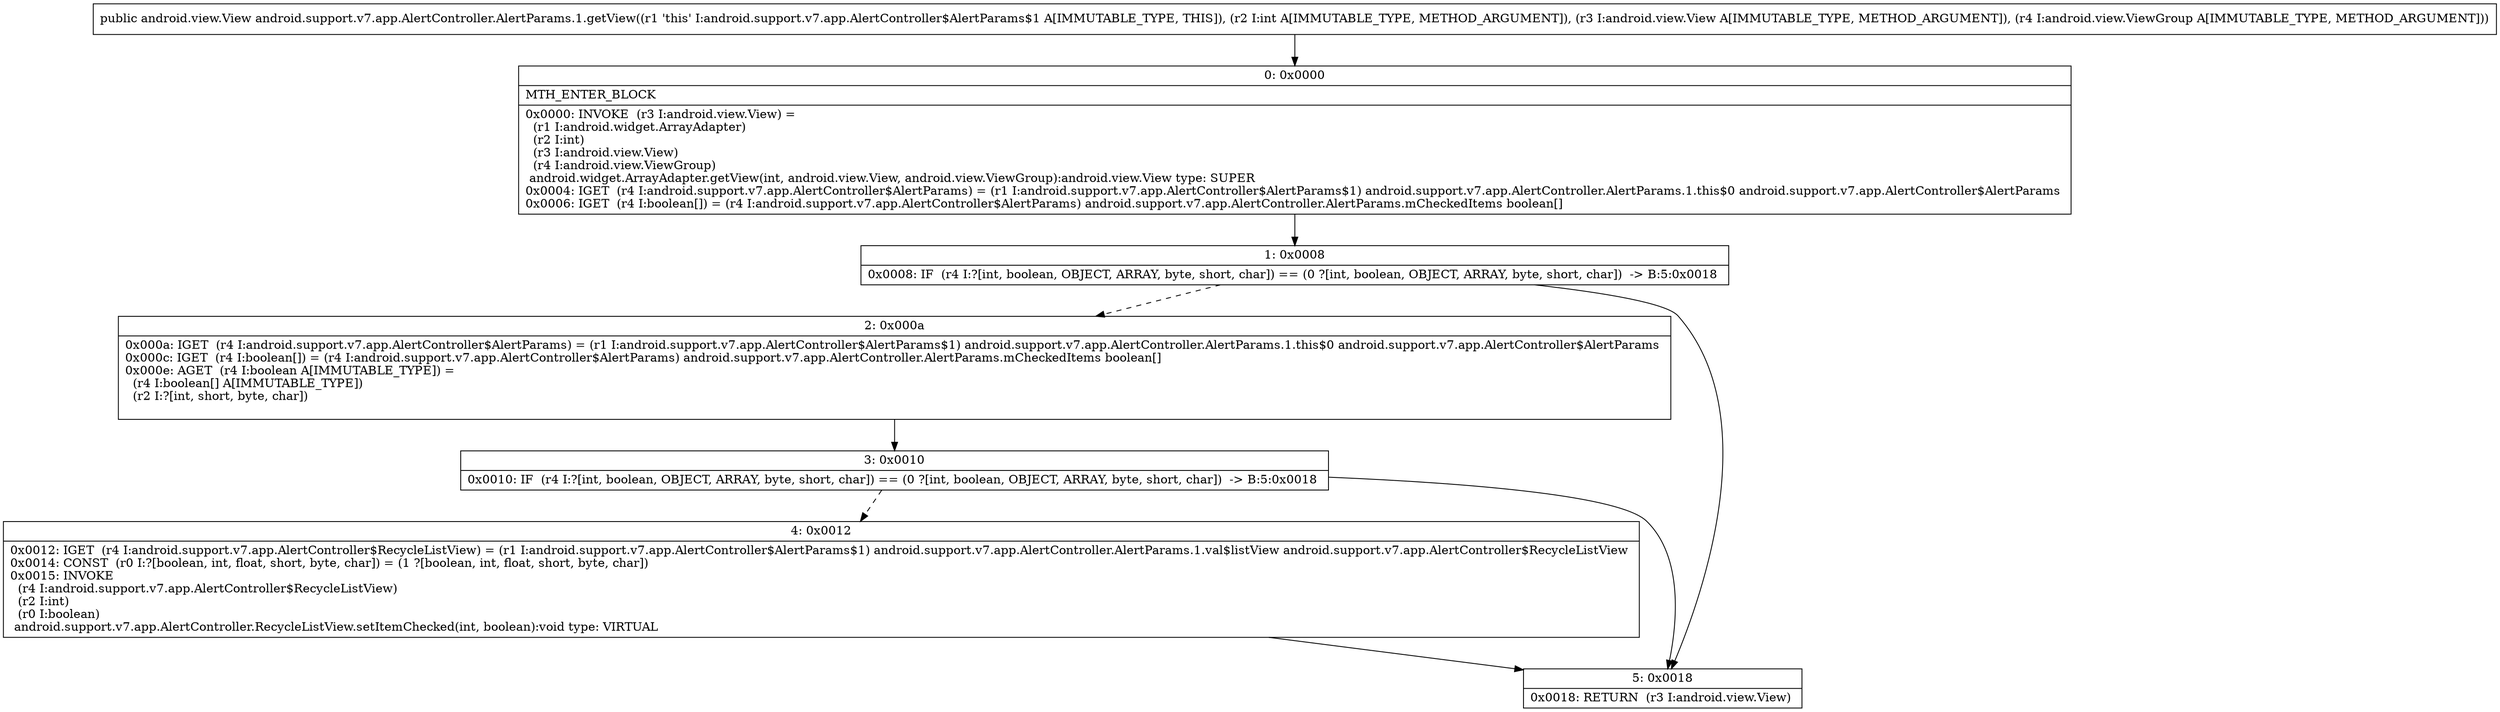 digraph "CFG forandroid.support.v7.app.AlertController.AlertParams.1.getView(ILandroid\/view\/View;Landroid\/view\/ViewGroup;)Landroid\/view\/View;" {
Node_0 [shape=record,label="{0\:\ 0x0000|MTH_ENTER_BLOCK\l|0x0000: INVOKE  (r3 I:android.view.View) = \l  (r1 I:android.widget.ArrayAdapter)\l  (r2 I:int)\l  (r3 I:android.view.View)\l  (r4 I:android.view.ViewGroup)\l android.widget.ArrayAdapter.getView(int, android.view.View, android.view.ViewGroup):android.view.View type: SUPER \l0x0004: IGET  (r4 I:android.support.v7.app.AlertController$AlertParams) = (r1 I:android.support.v7.app.AlertController$AlertParams$1) android.support.v7.app.AlertController.AlertParams.1.this$0 android.support.v7.app.AlertController$AlertParams \l0x0006: IGET  (r4 I:boolean[]) = (r4 I:android.support.v7.app.AlertController$AlertParams) android.support.v7.app.AlertController.AlertParams.mCheckedItems boolean[] \l}"];
Node_1 [shape=record,label="{1\:\ 0x0008|0x0008: IF  (r4 I:?[int, boolean, OBJECT, ARRAY, byte, short, char]) == (0 ?[int, boolean, OBJECT, ARRAY, byte, short, char])  \-\> B:5:0x0018 \l}"];
Node_2 [shape=record,label="{2\:\ 0x000a|0x000a: IGET  (r4 I:android.support.v7.app.AlertController$AlertParams) = (r1 I:android.support.v7.app.AlertController$AlertParams$1) android.support.v7.app.AlertController.AlertParams.1.this$0 android.support.v7.app.AlertController$AlertParams \l0x000c: IGET  (r4 I:boolean[]) = (r4 I:android.support.v7.app.AlertController$AlertParams) android.support.v7.app.AlertController.AlertParams.mCheckedItems boolean[] \l0x000e: AGET  (r4 I:boolean A[IMMUTABLE_TYPE]) = \l  (r4 I:boolean[] A[IMMUTABLE_TYPE])\l  (r2 I:?[int, short, byte, char])\l \l}"];
Node_3 [shape=record,label="{3\:\ 0x0010|0x0010: IF  (r4 I:?[int, boolean, OBJECT, ARRAY, byte, short, char]) == (0 ?[int, boolean, OBJECT, ARRAY, byte, short, char])  \-\> B:5:0x0018 \l}"];
Node_4 [shape=record,label="{4\:\ 0x0012|0x0012: IGET  (r4 I:android.support.v7.app.AlertController$RecycleListView) = (r1 I:android.support.v7.app.AlertController$AlertParams$1) android.support.v7.app.AlertController.AlertParams.1.val$listView android.support.v7.app.AlertController$RecycleListView \l0x0014: CONST  (r0 I:?[boolean, int, float, short, byte, char]) = (1 ?[boolean, int, float, short, byte, char]) \l0x0015: INVOKE  \l  (r4 I:android.support.v7.app.AlertController$RecycleListView)\l  (r2 I:int)\l  (r0 I:boolean)\l android.support.v7.app.AlertController.RecycleListView.setItemChecked(int, boolean):void type: VIRTUAL \l}"];
Node_5 [shape=record,label="{5\:\ 0x0018|0x0018: RETURN  (r3 I:android.view.View) \l}"];
MethodNode[shape=record,label="{public android.view.View android.support.v7.app.AlertController.AlertParams.1.getView((r1 'this' I:android.support.v7.app.AlertController$AlertParams$1 A[IMMUTABLE_TYPE, THIS]), (r2 I:int A[IMMUTABLE_TYPE, METHOD_ARGUMENT]), (r3 I:android.view.View A[IMMUTABLE_TYPE, METHOD_ARGUMENT]), (r4 I:android.view.ViewGroup A[IMMUTABLE_TYPE, METHOD_ARGUMENT])) }"];
MethodNode -> Node_0;
Node_0 -> Node_1;
Node_1 -> Node_2[style=dashed];
Node_1 -> Node_5;
Node_2 -> Node_3;
Node_3 -> Node_4[style=dashed];
Node_3 -> Node_5;
Node_4 -> Node_5;
}


